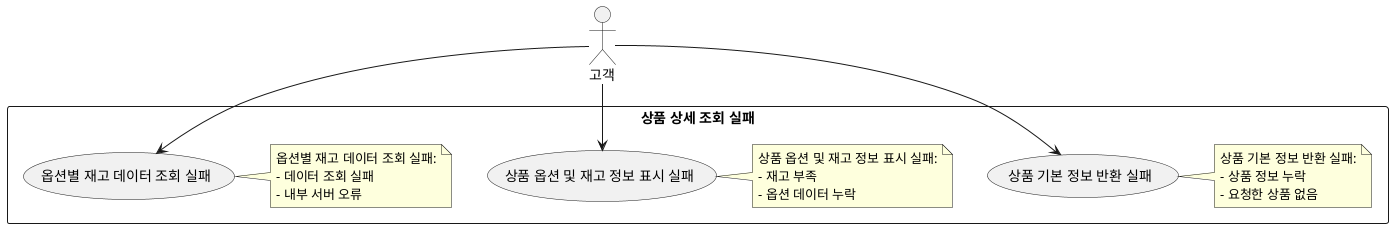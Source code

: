 @startuml
actor "고객" as Customer

rectangle "상품 상세 조회 실패" {
  usecase "상품 기본 정보 반환 실패" as UC2_1_failure
  note right
  상품 기본 정보 반환 실패:
  - 상품 정보 누락
  - 요청한 상품 없음
  end note

  usecase "상품 옵션 및 재고 정보 표시 실패" as UC2_2_failure
  note right
  상품 옵션 및 재고 정보 표시 실패:
  - 재고 부족
  - 옵션 데이터 누락
  end note

  usecase "옵션별 재고 데이터 조회 실패" as UC2_3_failure
  note right
  옵션별 재고 데이터 조회 실패:
  - 데이터 조회 실패
  - 내부 서버 오류
  end note
}

Customer --> UC2_1_failure
Customer --> UC2_2_failure
Customer --> UC2_3_failure
@enduml
